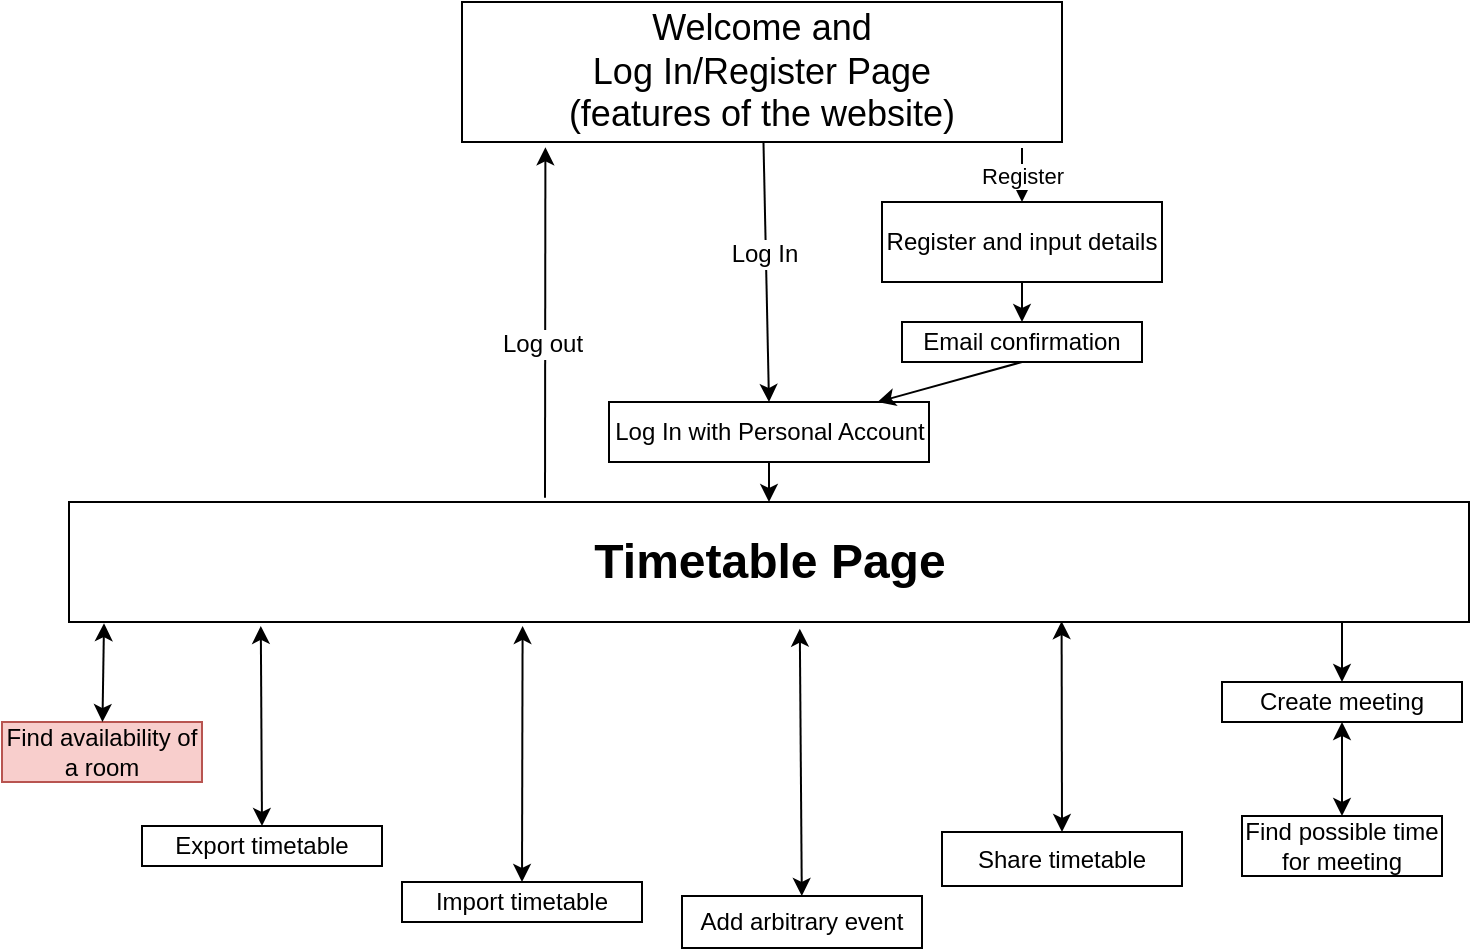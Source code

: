 <mxfile version="12.2.6" type="device" pages="1"><diagram id="tRQC5ltHNzgObReH9YtN" name="Page-1"><mxGraphModel dx="971" dy="538" grid="1" gridSize="10" guides="1" tooltips="1" connect="1" arrows="1" fold="1" page="1" pageScale="1" pageWidth="827" pageHeight="1169" math="0" shadow="0"><root><mxCell id="0"/><mxCell id="1" parent="0"/><mxCell id="nUd3Iwp6QwmxE15qZCvP-1" value="&lt;font style=&quot;font-size: 18px&quot;&gt;Welcome and&lt;br&gt;Log In/Register Page&lt;br&gt;(features of the website)&lt;br&gt;&lt;/font&gt;" style="rounded=0;whiteSpace=wrap;html=1;" vertex="1" parent="1"><mxGeometry x="260" y="30" width="300" height="70" as="geometry"/></mxCell><mxCell id="nUd3Iwp6QwmxE15qZCvP-2" value="Log In with Personal Account" style="rounded=0;whiteSpace=wrap;html=1;" vertex="1" parent="1"><mxGeometry x="333.5" y="230" width="160" height="30" as="geometry"/></mxCell><mxCell id="nUd3Iwp6QwmxE15qZCvP-3" value="" style="endArrow=classic;html=1;entryX=0.5;entryY=0;entryDx=0;entryDy=0;" edge="1" parent="1" source="nUd3Iwp6QwmxE15qZCvP-1" target="nUd3Iwp6QwmxE15qZCvP-2"><mxGeometry width="50" height="50" relative="1" as="geometry"><mxPoint x="400" y="120" as="sourcePoint"/><mxPoint x="405" y="210" as="targetPoint"/></mxGeometry></mxCell><mxCell id="nUd3Iwp6QwmxE15qZCvP-4" value="Log In" style="text;html=1;resizable=0;points=[];align=center;verticalAlign=middle;labelBackgroundColor=#ffffff;" vertex="1" connectable="0" parent="nUd3Iwp6QwmxE15qZCvP-3"><mxGeometry x="-0.14" y="-1" relative="1" as="geometry"><mxPoint as="offset"/></mxGeometry></mxCell><mxCell id="nUd3Iwp6QwmxE15qZCvP-5" value="Register and input details" style="rounded=0;whiteSpace=wrap;html=1;" vertex="1" parent="1"><mxGeometry x="470" y="130" width="140" height="40" as="geometry"/></mxCell><mxCell id="nUd3Iwp6QwmxE15qZCvP-6" value="Register" style="endArrow=classic;html=1;entryX=0.5;entryY=0;entryDx=0;entryDy=0;" edge="1" parent="1" target="nUd3Iwp6QwmxE15qZCvP-5"><mxGeometry width="50" height="50" relative="1" as="geometry"><mxPoint x="540" y="103" as="sourcePoint"/><mxPoint x="490" y="120" as="targetPoint"/></mxGeometry></mxCell><mxCell id="nUd3Iwp6QwmxE15qZCvP-9" value="&lt;font style=&quot;font-size: 24px&quot;&gt;&lt;b&gt;Timetable Page&lt;/b&gt;&lt;/font&gt;" style="rounded=0;whiteSpace=wrap;html=1;" vertex="1" parent="1"><mxGeometry x="63.5" y="280" width="700" height="60" as="geometry"/></mxCell><mxCell id="nUd3Iwp6QwmxE15qZCvP-11" value="" style="endArrow=classic;html=1;exitX=0.5;exitY=1;exitDx=0;exitDy=0;" edge="1" parent="1" source="nUd3Iwp6QwmxE15qZCvP-2" target="nUd3Iwp6QwmxE15qZCvP-9"><mxGeometry width="50" height="50" relative="1" as="geometry"><mxPoint x="270" y="320" as="sourcePoint"/><mxPoint x="320" y="270" as="targetPoint"/></mxGeometry></mxCell><mxCell id="nUd3Iwp6QwmxE15qZCvP-12" value="Email confirmation" style="rounded=0;whiteSpace=wrap;html=1;" vertex="1" parent="1"><mxGeometry x="480" y="190" width="120" height="20" as="geometry"/></mxCell><mxCell id="nUd3Iwp6QwmxE15qZCvP-14" value="" style="endArrow=classic;html=1;exitX=0.5;exitY=1;exitDx=0;exitDy=0;" edge="1" parent="1" source="nUd3Iwp6QwmxE15qZCvP-5" target="nUd3Iwp6QwmxE15qZCvP-12"><mxGeometry width="50" height="50" relative="1" as="geometry"><mxPoint x="413" y="285" as="sourcePoint"/><mxPoint x="463" y="235" as="targetPoint"/></mxGeometry></mxCell><mxCell id="nUd3Iwp6QwmxE15qZCvP-15" value="" style="endArrow=classic;html=1;exitX=0.5;exitY=1;exitDx=0;exitDy=0;" edge="1" parent="1" source="nUd3Iwp6QwmxE15qZCvP-12" target="nUd3Iwp6QwmxE15qZCvP-2"><mxGeometry width="50" height="50" relative="1" as="geometry"><mxPoint x="465" y="315" as="sourcePoint"/><mxPoint x="515" y="265" as="targetPoint"/></mxGeometry></mxCell><mxCell id="nUd3Iwp6QwmxE15qZCvP-16" value="Import timetable&lt;br&gt;" style="rounded=0;whiteSpace=wrap;html=1;" vertex="1" parent="1"><mxGeometry x="230" y="470" width="120" height="20" as="geometry"/></mxCell><mxCell id="nUd3Iwp6QwmxE15qZCvP-17" value="Create meeting" style="rounded=0;whiteSpace=wrap;html=1;" vertex="1" parent="1"><mxGeometry x="640" y="370" width="120" height="20" as="geometry"/></mxCell><mxCell id="nUd3Iwp6QwmxE15qZCvP-18" value="Add arbitrary event" style="rounded=0;whiteSpace=wrap;html=1;" vertex="1" parent="1"><mxGeometry x="370" y="477" width="120" height="26" as="geometry"/></mxCell><mxCell id="nUd3Iwp6QwmxE15qZCvP-23" value="" style="endArrow=classic;startArrow=classic;html=1;entryX=0.5;entryY=0;entryDx=0;entryDy=0;exitX=0.709;exitY=0.993;exitDx=0;exitDy=0;exitPerimeter=0;" edge="1" parent="1" source="nUd3Iwp6QwmxE15qZCvP-9" target="nUd3Iwp6QwmxE15qZCvP-24"><mxGeometry width="50" height="50" relative="1" as="geometry"><mxPoint x="480" y="528.5" as="sourcePoint"/><mxPoint x="530" y="478.5" as="targetPoint"/></mxGeometry></mxCell><mxCell id="nUd3Iwp6QwmxE15qZCvP-24" value="Share timetable" style="rounded=0;whiteSpace=wrap;html=1;" vertex="1" parent="1"><mxGeometry x="500" y="445" width="120" height="27" as="geometry"/></mxCell><mxCell id="nUd3Iwp6QwmxE15qZCvP-27" value="Find availability of a room" style="rounded=0;whiteSpace=wrap;html=1;fillColor=#f8cecc;strokeColor=#b85450;" vertex="1" parent="1"><mxGeometry x="30" y="390" width="100" height="30" as="geometry"/></mxCell><mxCell id="nUd3Iwp6QwmxE15qZCvP-34" value="Find possible time for meeting" style="rounded=0;whiteSpace=wrap;html=1;" vertex="1" parent="1"><mxGeometry x="650" y="437" width="100" height="30" as="geometry"/></mxCell><mxCell id="nUd3Iwp6QwmxE15qZCvP-38" value="" style="endArrow=classic;startArrow=classic;html=1;entryX=0.5;entryY=0;entryDx=0;entryDy=0;" edge="1" parent="1" source="nUd3Iwp6QwmxE15qZCvP-17" target="nUd3Iwp6QwmxE15qZCvP-34"><mxGeometry width="50" height="50" relative="1" as="geometry"><mxPoint x="640" y="390" as="sourcePoint"/><mxPoint x="690" y="340" as="targetPoint"/></mxGeometry></mxCell><mxCell id="nUd3Iwp6QwmxE15qZCvP-39" value="" style="endArrow=classic;html=1;entryX=0.5;entryY=0;entryDx=0;entryDy=0;" edge="1" parent="1" target="nUd3Iwp6QwmxE15qZCvP-17"><mxGeometry width="50" height="50" relative="1" as="geometry"><mxPoint x="700" y="340" as="sourcePoint"/><mxPoint x="575" y="330" as="targetPoint"/></mxGeometry></mxCell><mxCell id="nUd3Iwp6QwmxE15qZCvP-41" value="Export timetable" style="rounded=0;whiteSpace=wrap;html=1;" vertex="1" parent="1"><mxGeometry x="100" y="442" width="120" height="20" as="geometry"/></mxCell><mxCell id="nUd3Iwp6QwmxE15qZCvP-47" value="" style="endArrow=classic;html=1;entryX=0.139;entryY=1.038;entryDx=0;entryDy=0;entryPerimeter=0;exitX=0.34;exitY=-0.036;exitDx=0;exitDy=0;exitPerimeter=0;" edge="1" parent="1" source="nUd3Iwp6QwmxE15qZCvP-9" target="nUd3Iwp6QwmxE15qZCvP-1"><mxGeometry width="50" height="50" relative="1" as="geometry"><mxPoint x="302" y="267" as="sourcePoint"/><mxPoint x="250" y="195" as="targetPoint"/></mxGeometry></mxCell><mxCell id="nUd3Iwp6QwmxE15qZCvP-48" value="Log out" style="text;html=1;resizable=0;points=[];align=center;verticalAlign=middle;labelBackgroundColor=#ffffff;" vertex="1" connectable="0" parent="nUd3Iwp6QwmxE15qZCvP-47"><mxGeometry x="-0.872" y="2" relative="1" as="geometry"><mxPoint y="-66.5" as="offset"/></mxGeometry></mxCell><mxCell id="nUd3Iwp6QwmxE15qZCvP-50" value="" style="endArrow=classic;startArrow=classic;html=1;exitX=0.5;exitY=0;exitDx=0;exitDy=0;entryX=0.137;entryY=1.033;entryDx=0;entryDy=0;entryPerimeter=0;" edge="1" parent="1" source="nUd3Iwp6QwmxE15qZCvP-41" target="nUd3Iwp6QwmxE15qZCvP-9"><mxGeometry width="50" height="50" relative="1" as="geometry"><mxPoint x="150" y="420" as="sourcePoint"/><mxPoint x="200" y="370" as="targetPoint"/></mxGeometry></mxCell><mxCell id="nUd3Iwp6QwmxE15qZCvP-51" value="" style="endArrow=classic;startArrow=classic;html=1;entryX=0.025;entryY=1.01;entryDx=0;entryDy=0;entryPerimeter=0;" edge="1" parent="1" source="nUd3Iwp6QwmxE15qZCvP-27" target="nUd3Iwp6QwmxE15qZCvP-9"><mxGeometry width="50" height="50" relative="1" as="geometry"><mxPoint x="50" y="390" as="sourcePoint"/><mxPoint x="100" y="340" as="targetPoint"/></mxGeometry></mxCell><mxCell id="nUd3Iwp6QwmxE15qZCvP-52" value="" style="endArrow=classic;startArrow=classic;html=1;exitX=0.5;exitY=0;exitDx=0;exitDy=0;entryX=0.324;entryY=1.033;entryDx=0;entryDy=0;entryPerimeter=0;" edge="1" parent="1" source="nUd3Iwp6QwmxE15qZCvP-16" target="nUd3Iwp6QwmxE15qZCvP-9"><mxGeometry width="50" height="50" relative="1" as="geometry"><mxPoint x="265" y="437" as="sourcePoint"/><mxPoint x="315" y="387" as="targetPoint"/></mxGeometry></mxCell><mxCell id="nUd3Iwp6QwmxE15qZCvP-53" value="" style="endArrow=classic;startArrow=classic;html=1;entryX=0.522;entryY=1.056;entryDx=0;entryDy=0;entryPerimeter=0;" edge="1" parent="1" source="nUd3Iwp6QwmxE15qZCvP-18" target="nUd3Iwp6QwmxE15qZCvP-9"><mxGeometry width="50" height="50" relative="1" as="geometry"><mxPoint x="390" y="420" as="sourcePoint"/><mxPoint x="440" y="370" as="targetPoint"/></mxGeometry></mxCell></root></mxGraphModel></diagram></mxfile>